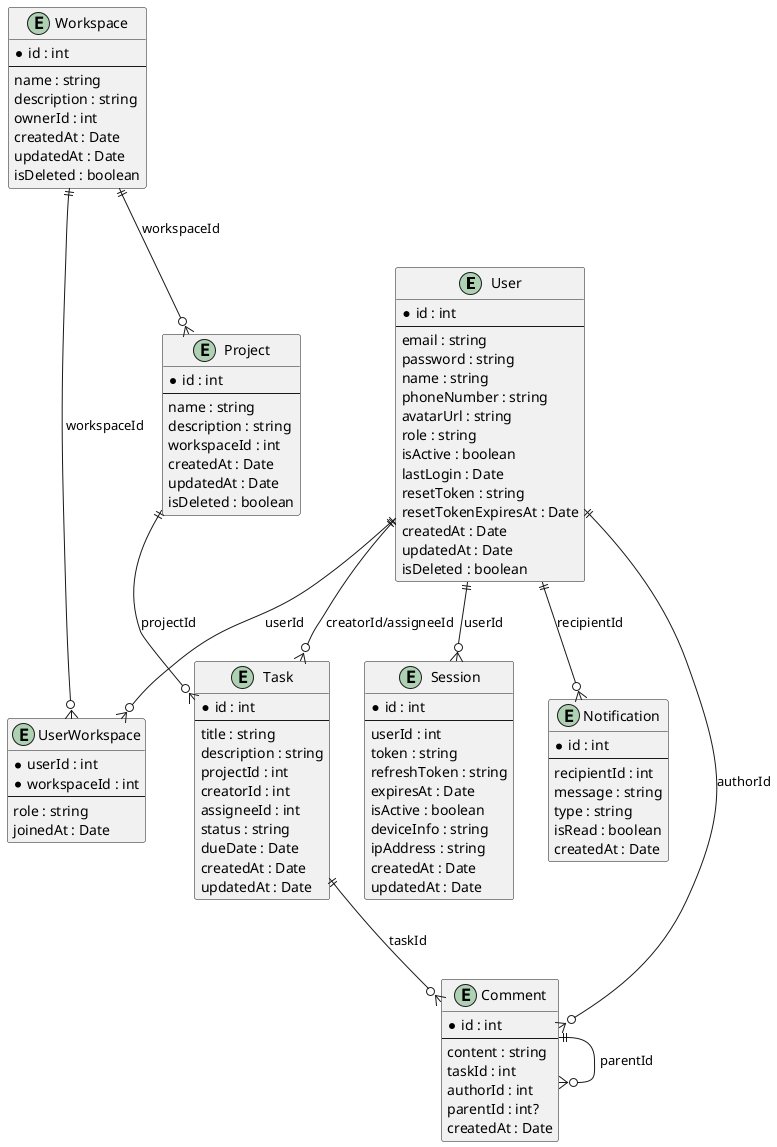 @startuml

entity User {
  *id : int
  --
  email : string
  password : string
  name : string
  phoneNumber : string
  avatarUrl : string
  role : string
  isActive : boolean
  lastLogin : Date
  resetToken : string
  resetTokenExpiresAt : Date
  createdAt : Date
  updatedAt : Date
  isDeleted : boolean
}

entity Workspace {
  *id : int
  --
  name : string
  description : string
  ownerId : int
  createdAt : Date
  updatedAt : Date
  isDeleted : boolean
}

entity UserWorkspace {
  *userId : int
  *workspaceId : int
  --
  role : string
  joinedAt : Date
}

entity Session {
  *id : int
  --
  userId : int
  token : string
  refreshToken : string
  expiresAt : Date
  isActive : boolean
  deviceInfo : string
  ipAddress : string
  createdAt : Date
  updatedAt : Date
}

entity Project {
  *id : int
  --
  name : string
  description : string
  workspaceId : int
  createdAt : Date
  updatedAt : Date
  isDeleted : boolean
}

entity Task {
  *id : int
  --
  title : string
  description : string
  projectId : int
  creatorId : int
  assigneeId : int
  status : string
  dueDate : Date
  createdAt : Date
  updatedAt : Date
}

entity Comment {
  *id : int
  --
  content : string
  taskId : int
  authorId : int
  parentId : int?
  createdAt : Date
}

entity Notification {
  *id : int
  --
  recipientId : int
  message : string
  type : string
  isRead : boolean
  createdAt : Date
}

' Relationships
User ||--o{ UserWorkspace : "userId"
Workspace ||--o{ UserWorkspace : "workspaceId"

User ||--o{ Session : "userId"
User ||--o{ Task : "creatorId/assigneeId"
User ||--o{ Comment : "authorId"
User ||--o{ Notification : "recipientId"

Workspace ||--o{ Project : "workspaceId"
Project ||--o{ Task : "projectId"
Task ||--o{ Comment : "taskId"
Comment ||--o{ Comment : "parentId"

@enduml

